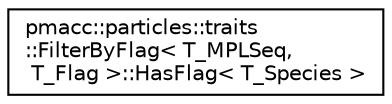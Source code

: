 digraph "Graphical Class Hierarchy"
{
 // LATEX_PDF_SIZE
  edge [fontname="Helvetica",fontsize="10",labelfontname="Helvetica",labelfontsize="10"];
  node [fontname="Helvetica",fontsize="10",shape=record];
  rankdir="LR";
  Node0 [label="pmacc::particles::traits\l::FilterByFlag\< T_MPLSeq,\l T_Flag \>::HasFlag\< T_Species \>",height=0.2,width=0.4,color="black", fillcolor="white", style="filled",URL="$structpmacc_1_1particles_1_1traits_1_1_filter_by_flag_1_1_has_flag.html",tooltip=" "];
}

